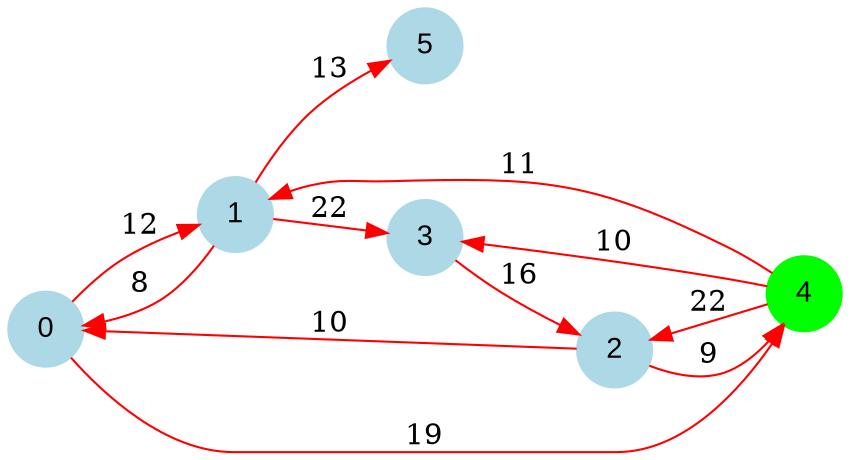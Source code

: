 digraph graphe {
rankdir = LR;
edge [color=red];
0 [fontname="Arial", shape = circle, color=lightblue, style=filled];
1 [fontname="Arial", shape = circle, color=lightblue, style=filled];
2 [fontname="Arial", shape = circle, color=lightblue, style=filled];
3 [fontname="Arial", shape = circle, color=lightblue, style=filled];
4 [fontname="Arial", shape = circle, color=green, style=filled];
5 [fontname="Arial", shape = circle, color=lightblue, style=filled];
	0 -> 1 [label = "12"];
	0 -> 4 [label = "19"];
	1 -> 0 [label = "8"];
	1 -> 3 [label = "22"];
	1 -> 5 [label = "13"];
	2 -> 0 [label = "10"];
	2 -> 4 [label = "9"];
	3 -> 2 [label = "16"];
	4 -> 1 [label = "11"];
	4 -> 2 [label = "22"];
	4 -> 3 [label = "10"];
}